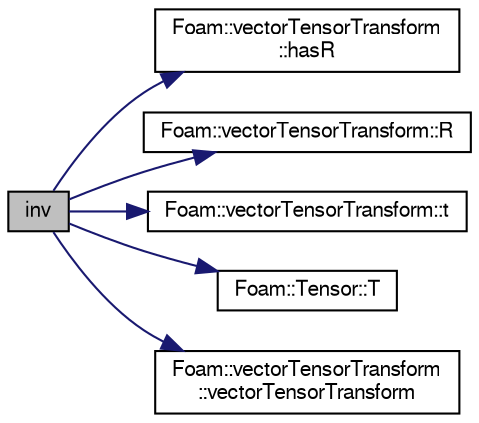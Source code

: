 digraph "inv"
{
  bgcolor="transparent";
  edge [fontname="FreeSans",fontsize="10",labelfontname="FreeSans",labelfontsize="10"];
  node [fontname="FreeSans",fontsize="10",shape=record];
  rankdir="LR";
  Node116588 [label="inv",height=0.2,width=0.4,color="black", fillcolor="grey75", style="filled", fontcolor="black"];
  Node116588 -> Node116589 [color="midnightblue",fontsize="10",style="solid",fontname="FreeSans"];
  Node116589 [label="Foam::vectorTensorTransform\l::hasR",height=0.2,width=0.4,color="black",URL="$a27698.html#a9d0aa4bee6e8352f1c939d91fe96748e"];
  Node116588 -> Node116590 [color="midnightblue",fontsize="10",style="solid",fontname="FreeSans"];
  Node116590 [label="Foam::vectorTensorTransform::R",height=0.2,width=0.4,color="black",URL="$a27698.html#a2f536ccb6dd221a9455428a524f602be"];
  Node116588 -> Node116591 [color="midnightblue",fontsize="10",style="solid",fontname="FreeSans"];
  Node116591 [label="Foam::vectorTensorTransform::t",height=0.2,width=0.4,color="black",URL="$a27698.html#ac90b4495e032d0efeb603179edc4cb8c"];
  Node116588 -> Node116592 [color="midnightblue",fontsize="10",style="solid",fontname="FreeSans"];
  Node116592 [label="Foam::Tensor::T",height=0.2,width=0.4,color="black",URL="$a27634.html#aac22a81e225268c16a0c3504fdf1432b",tooltip="Transpose. "];
  Node116588 -> Node116593 [color="midnightblue",fontsize="10",style="solid",fontname="FreeSans"];
  Node116593 [label="Foam::vectorTensorTransform\l::vectorTensorTransform",height=0.2,width=0.4,color="black",URL="$a27698.html#ab93b3039656bb562be0b6fb5394da5d6",tooltip="Construct null. "];
}

